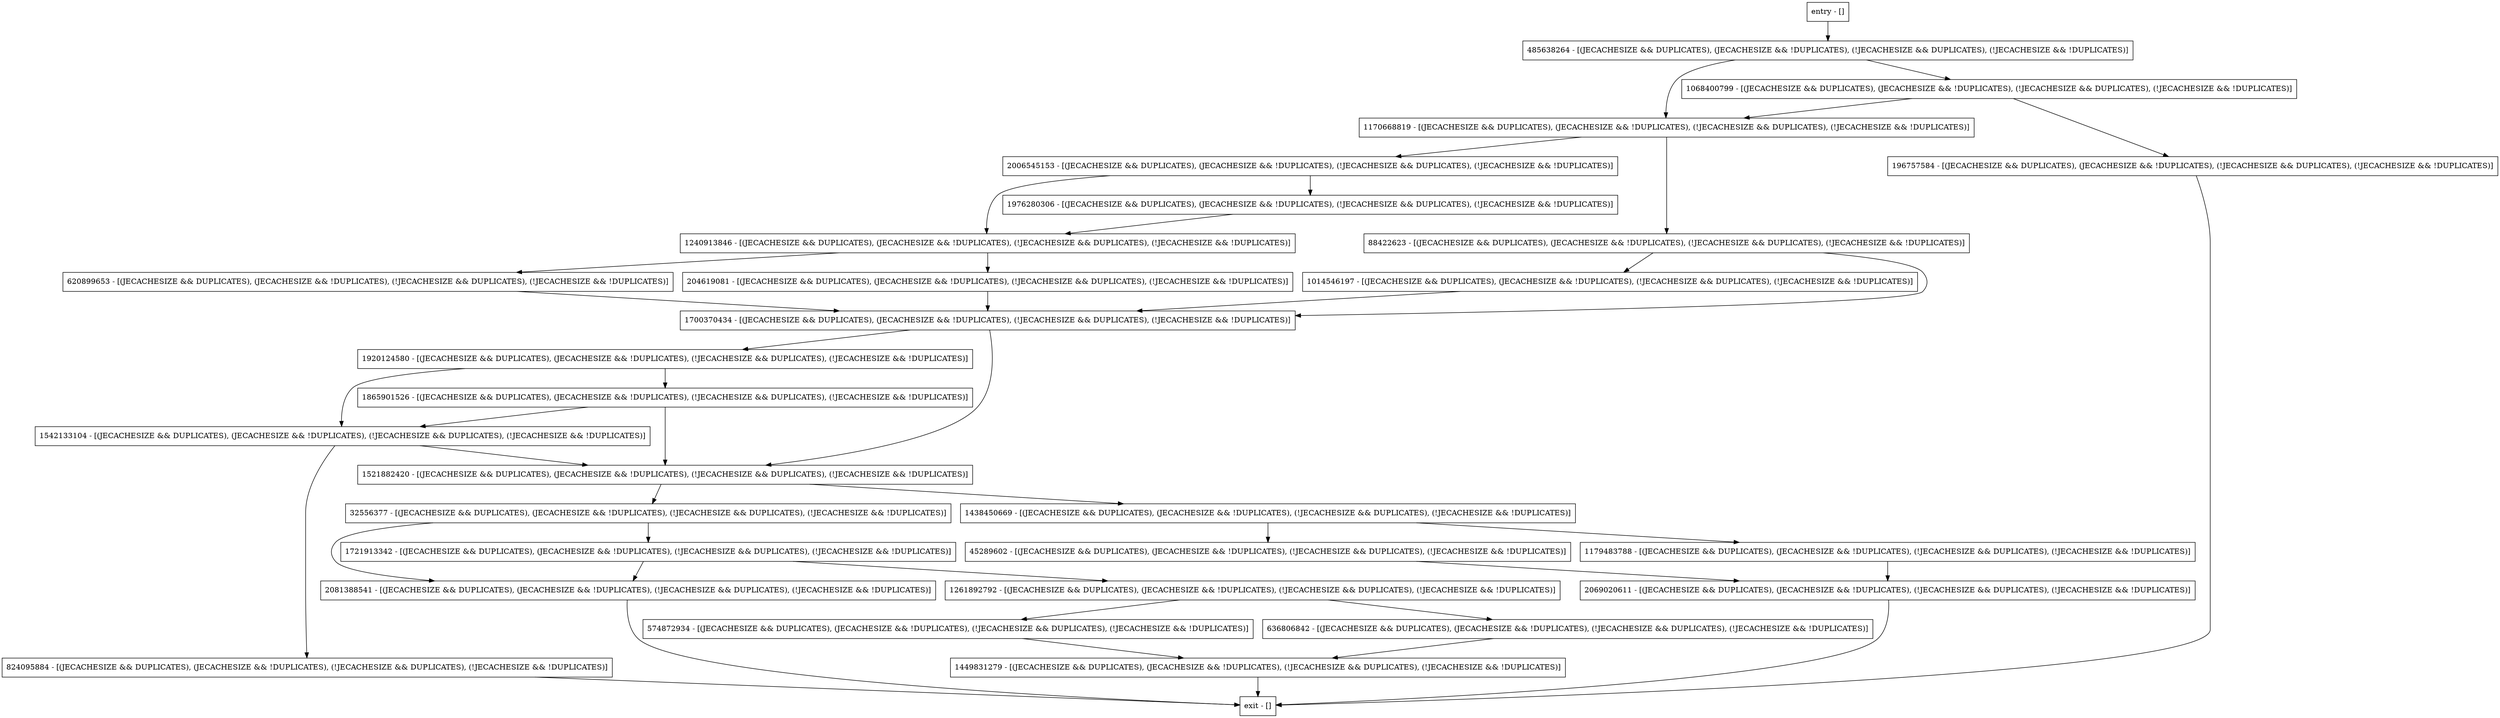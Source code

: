digraph updateLNSlotKey {
node [shape=record];
2006545153 [label="2006545153 - [(JECACHESIZE && DUPLICATES), (JECACHESIZE && !DUPLICATES), (!JECACHESIZE && DUPLICATES), (!JECACHESIZE && !DUPLICATES)]"];
574872934 [label="574872934 - [(JECACHESIZE && DUPLICATES), (JECACHESIZE && !DUPLICATES), (!JECACHESIZE && DUPLICATES), (!JECACHESIZE && !DUPLICATES)]"];
2069020611 [label="2069020611 - [(JECACHESIZE && DUPLICATES), (JECACHESIZE && !DUPLICATES), (!JECACHESIZE && DUPLICATES), (!JECACHESIZE && !DUPLICATES)]"];
1721913342 [label="1721913342 - [(JECACHESIZE && DUPLICATES), (JECACHESIZE && !DUPLICATES), (!JECACHESIZE && DUPLICATES), (!JECACHESIZE && !DUPLICATES)]"];
485638264 [label="485638264 - [(JECACHESIZE && DUPLICATES), (JECACHESIZE && !DUPLICATES), (!JECACHESIZE && DUPLICATES), (!JECACHESIZE && !DUPLICATES)]"];
1449831279 [label="1449831279 - [(JECACHESIZE && DUPLICATES), (JECACHESIZE && !DUPLICATES), (!JECACHESIZE && DUPLICATES), (!JECACHESIZE && !DUPLICATES)]"];
1170668819 [label="1170668819 - [(JECACHESIZE && DUPLICATES), (JECACHESIZE && !DUPLICATES), (!JECACHESIZE && DUPLICATES), (!JECACHESIZE && !DUPLICATES)]"];
204619081 [label="204619081 - [(JECACHESIZE && DUPLICATES), (JECACHESIZE && !DUPLICATES), (!JECACHESIZE && DUPLICATES), (!JECACHESIZE && !DUPLICATES)]"];
45289602 [label="45289602 - [(JECACHESIZE && DUPLICATES), (JECACHESIZE && !DUPLICATES), (!JECACHESIZE && DUPLICATES), (!JECACHESIZE && !DUPLICATES)]"];
1014546197 [label="1014546197 - [(JECACHESIZE && DUPLICATES), (JECACHESIZE && !DUPLICATES), (!JECACHESIZE && DUPLICATES), (!JECACHESIZE && !DUPLICATES)]"];
620899653 [label="620899653 - [(JECACHESIZE && DUPLICATES), (JECACHESIZE && !DUPLICATES), (!JECACHESIZE && DUPLICATES), (!JECACHESIZE && !DUPLICATES)]"];
1542133104 [label="1542133104 - [(JECACHESIZE && DUPLICATES), (JECACHESIZE && !DUPLICATES), (!JECACHESIZE && DUPLICATES), (!JECACHESIZE && !DUPLICATES)]"];
32556377 [label="32556377 - [(JECACHESIZE && DUPLICATES), (JECACHESIZE && !DUPLICATES), (!JECACHESIZE && DUPLICATES), (!JECACHESIZE && !DUPLICATES)]"];
1865901526 [label="1865901526 - [(JECACHESIZE && DUPLICATES), (JECACHESIZE && !DUPLICATES), (!JECACHESIZE && DUPLICATES), (!JECACHESIZE && !DUPLICATES)]"];
1179483788 [label="1179483788 - [(JECACHESIZE && DUPLICATES), (JECACHESIZE && !DUPLICATES), (!JECACHESIZE && DUPLICATES), (!JECACHESIZE && !DUPLICATES)]"];
2081388541 [label="2081388541 - [(JECACHESIZE && DUPLICATES), (JECACHESIZE && !DUPLICATES), (!JECACHESIZE && DUPLICATES), (!JECACHESIZE && !DUPLICATES)]"];
1521882420 [label="1521882420 - [(JECACHESIZE && DUPLICATES), (JECACHESIZE && !DUPLICATES), (!JECACHESIZE && DUPLICATES), (!JECACHESIZE && !DUPLICATES)]"];
1700370434 [label="1700370434 - [(JECACHESIZE && DUPLICATES), (JECACHESIZE && !DUPLICATES), (!JECACHESIZE && DUPLICATES), (!JECACHESIZE && !DUPLICATES)]"];
1920124580 [label="1920124580 - [(JECACHESIZE && DUPLICATES), (JECACHESIZE && !DUPLICATES), (!JECACHESIZE && DUPLICATES), (!JECACHESIZE && !DUPLICATES)]"];
1976280306 [label="1976280306 - [(JECACHESIZE && DUPLICATES), (JECACHESIZE && !DUPLICATES), (!JECACHESIZE && DUPLICATES), (!JECACHESIZE && !DUPLICATES)]"];
196757584 [label="196757584 - [(JECACHESIZE && DUPLICATES), (JECACHESIZE && !DUPLICATES), (!JECACHESIZE && DUPLICATES), (!JECACHESIZE && !DUPLICATES)]"];
entry [label="entry - []"];
exit [label="exit - []"];
88422623 [label="88422623 - [(JECACHESIZE && DUPLICATES), (JECACHESIZE && !DUPLICATES), (!JECACHESIZE && DUPLICATES), (!JECACHESIZE && !DUPLICATES)]"];
1068400799 [label="1068400799 - [(JECACHESIZE && DUPLICATES), (JECACHESIZE && !DUPLICATES), (!JECACHESIZE && DUPLICATES), (!JECACHESIZE && !DUPLICATES)]"];
636806842 [label="636806842 - [(JECACHESIZE && DUPLICATES), (JECACHESIZE && !DUPLICATES), (!JECACHESIZE && DUPLICATES), (!JECACHESIZE && !DUPLICATES)]"];
824095884 [label="824095884 - [(JECACHESIZE && DUPLICATES), (JECACHESIZE && !DUPLICATES), (!JECACHESIZE && DUPLICATES), (!JECACHESIZE && !DUPLICATES)]"];
1438450669 [label="1438450669 - [(JECACHESIZE && DUPLICATES), (JECACHESIZE && !DUPLICATES), (!JECACHESIZE && DUPLICATES), (!JECACHESIZE && !DUPLICATES)]"];
1261892792 [label="1261892792 - [(JECACHESIZE && DUPLICATES), (JECACHESIZE && !DUPLICATES), (!JECACHESIZE && DUPLICATES), (!JECACHESIZE && !DUPLICATES)]"];
1240913846 [label="1240913846 - [(JECACHESIZE && DUPLICATES), (JECACHESIZE && !DUPLICATES), (!JECACHESIZE && DUPLICATES), (!JECACHESIZE && !DUPLICATES)]"];
entry;
exit;
2006545153 -> 1976280306;
2006545153 -> 1240913846;
574872934 -> 1449831279;
2069020611 -> exit;
1721913342 -> 2081388541;
1721913342 -> 1261892792;
485638264 -> 1068400799;
485638264 -> 1170668819;
1449831279 -> exit;
1170668819 -> 88422623;
1170668819 -> 2006545153;
204619081 -> 1700370434;
45289602 -> 2069020611;
1014546197 -> 1700370434;
620899653 -> 1700370434;
1542133104 -> 1521882420;
1542133104 -> 824095884;
32556377 -> 2081388541;
32556377 -> 1721913342;
1865901526 -> 1521882420;
1865901526 -> 1542133104;
1179483788 -> 2069020611;
2081388541 -> exit;
1521882420 -> 32556377;
1521882420 -> 1438450669;
1700370434 -> 1521882420;
1700370434 -> 1920124580;
1920124580 -> 1542133104;
1920124580 -> 1865901526;
1976280306 -> 1240913846;
196757584 -> exit;
entry -> 485638264;
88422623 -> 1014546197;
88422623 -> 1700370434;
1068400799 -> 1170668819;
1068400799 -> 196757584;
636806842 -> 1449831279;
824095884 -> exit;
1438450669 -> 1179483788;
1438450669 -> 45289602;
1261892792 -> 574872934;
1261892792 -> 636806842;
1240913846 -> 620899653;
1240913846 -> 204619081;
}
